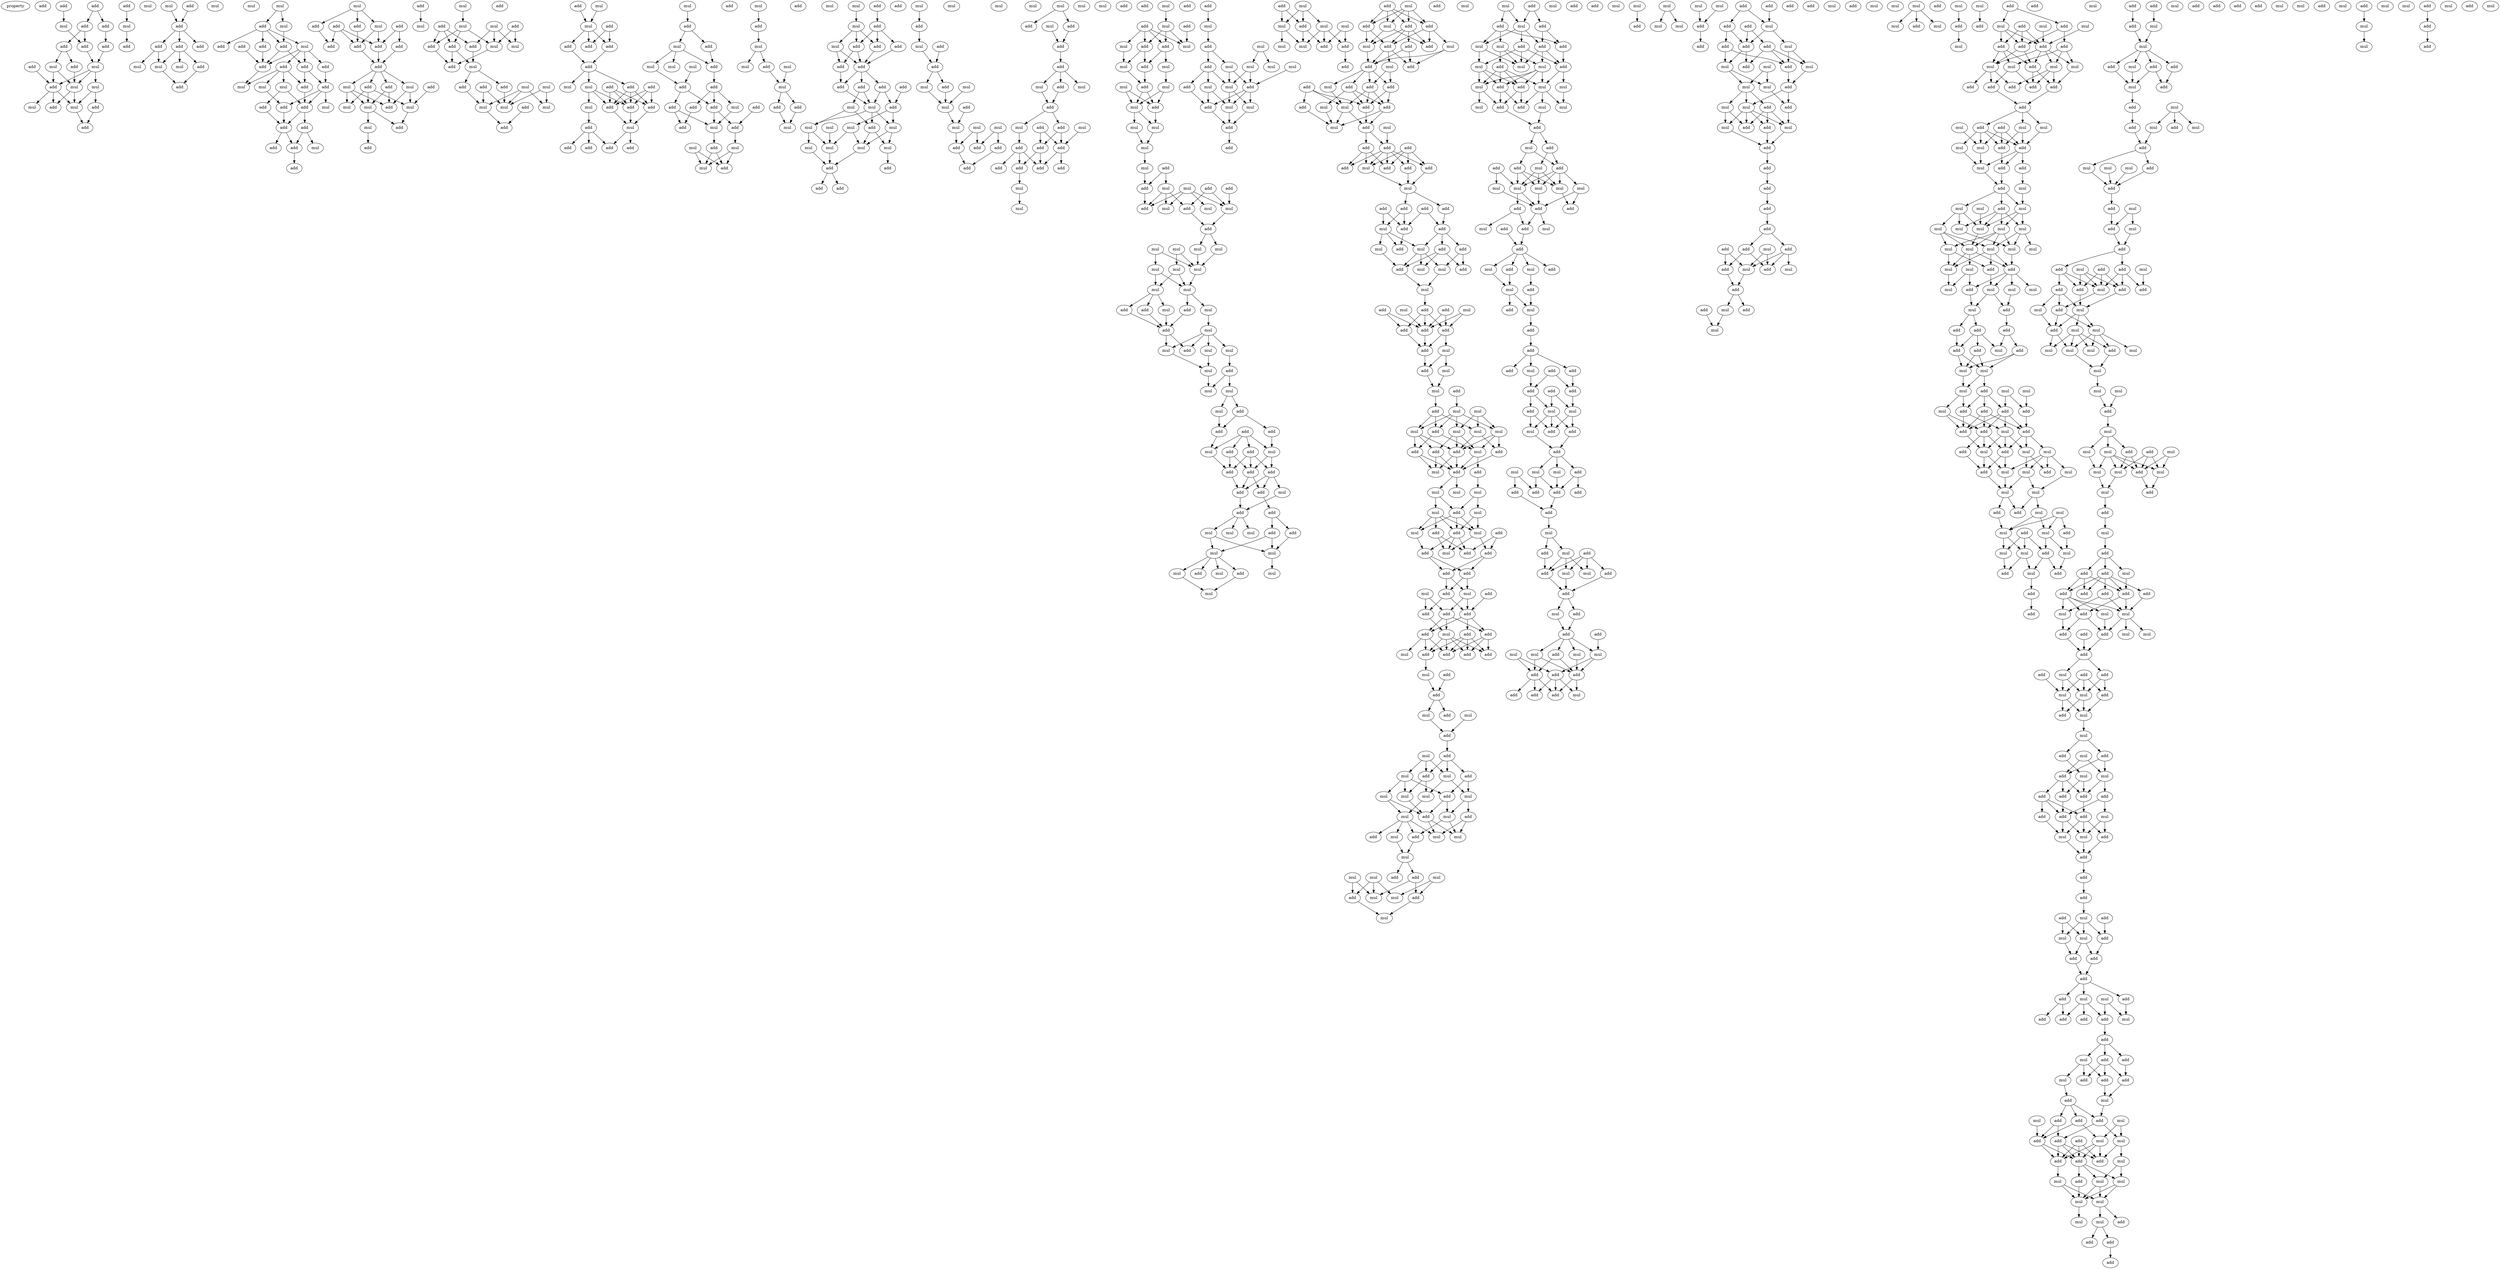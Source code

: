 digraph {
    node [fontcolor=black]
    property [mul=2,lf=1.5]
    0 [ label = add ];
    1 [ label = add ];
    2 [ label = add ];
    3 [ label = mul ];
    4 [ label = add ];
    5 [ label = add ];
    6 [ label = add ];
    7 [ label = add ];
    8 [ label = add ];
    9 [ label = mul ];
    10 [ label = add ];
    11 [ label = add ];
    12 [ label = mul ];
    13 [ label = add ];
    14 [ label = mul ];
    15 [ label = mul ];
    16 [ label = mul ];
    17 [ label = add ];
    18 [ label = mul ];
    19 [ label = add ];
    20 [ label = add ];
    21 [ label = add ];
    22 [ label = mul ];
    23 [ label = mul ];
    24 [ label = add ];
    25 [ label = mul ];
    26 [ label = add ];
    27 [ label = mul ];
    28 [ label = add ];
    29 [ label = add ];
    30 [ label = add ];
    31 [ label = add ];
    32 [ label = mul ];
    33 [ label = mul ];
    34 [ label = mul ];
    35 [ label = mul ];
    36 [ label = add ];
    37 [ label = add ];
    38 [ label = mul ];
    39 [ label = add ];
    40 [ label = mul ];
    41 [ label = add ];
    42 [ label = mul ];
    43 [ label = add ];
    44 [ label = add ];
    45 [ label = add ];
    46 [ label = add ];
    47 [ label = add ];
    48 [ label = add ];
    49 [ label = add ];
    50 [ label = add ];
    51 [ label = mul ];
    52 [ label = add ];
    53 [ label = mul ];
    54 [ label = mul ];
    55 [ label = add ];
    56 [ label = add ];
    57 [ label = mul ];
    58 [ label = add ];
    59 [ label = add ];
    60 [ label = add ];
    61 [ label = add ];
    62 [ label = mul ];
    63 [ label = add ];
    64 [ label = add ];
    65 [ label = mul ];
    66 [ label = mul ];
    67 [ label = add ];
    68 [ label = add ];
    69 [ label = add ];
    70 [ label = add ];
    71 [ label = add ];
    72 [ label = add ];
    73 [ label = add ];
    74 [ label = add ];
    75 [ label = add ];
    76 [ label = add ];
    77 [ label = mul ];
    78 [ label = add ];
    79 [ label = add ];
    80 [ label = mul ];
    81 [ label = mul ];
    82 [ label = mul ];
    83 [ label = add ];
    84 [ label = mul ];
    85 [ label = mul ];
    86 [ label = add ];
    87 [ label = add ];
    88 [ label = add ];
    89 [ label = mul ];
    90 [ label = mul ];
    91 [ label = add ];
    92 [ label = mul ];
    93 [ label = mul ];
    94 [ label = add ];
    95 [ label = add ];
    96 [ label = add ];
    97 [ label = mul ];
    98 [ label = add ];
    99 [ label = mul ];
    100 [ label = add ];
    101 [ label = mul ];
    102 [ label = add ];
    103 [ label = mul ];
    104 [ label = mul ];
    105 [ label = add ];
    106 [ label = add ];
    107 [ label = mul ];
    108 [ label = mul ];
    109 [ label = mul ];
    110 [ label = add ];
    111 [ label = add ];
    112 [ label = add ];
    113 [ label = add ];
    114 [ label = mul ];
    115 [ label = mul ];
    116 [ label = add ];
    117 [ label = add ];
    118 [ label = add ];
    119 [ label = add ];
    120 [ label = add ];
    121 [ label = add ];
    122 [ label = add ];
    123 [ label = add ];
    124 [ label = mul ];
    125 [ label = mul ];
    126 [ label = add ];
    127 [ label = mul ];
    128 [ label = add ];
    129 [ label = add ];
    130 [ label = mul ];
    131 [ label = add ];
    132 [ label = add ];
    133 [ label = add ];
    134 [ label = add ];
    135 [ label = mul ];
    136 [ label = add ];
    137 [ label = add ];
    138 [ label = mul ];
    139 [ label = add ];
    140 [ label = mul ];
    141 [ label = mul ];
    142 [ label = mul ];
    143 [ label = add ];
    144 [ label = add ];
    145 [ label = add ];
    146 [ label = add ];
    147 [ label = add ];
    148 [ label = mul ];
    149 [ label = add ];
    150 [ label = add ];
    151 [ label = mul ];
    152 [ label = add ];
    153 [ label = add ];
    154 [ label = add ];
    155 [ label = mul ];
    156 [ label = mul ];
    157 [ label = add ];
    158 [ label = mul ];
    159 [ label = add ];
    160 [ label = mul ];
    161 [ label = add ];
    162 [ label = mul ];
    163 [ label = add ];
    164 [ label = mul ];
    165 [ label = mul ];
    166 [ label = mul ];
    167 [ label = add ];
    168 [ label = mul ];
    169 [ label = add ];
    170 [ label = add ];
    171 [ label = mul ];
    172 [ label = mul ];
    173 [ label = add ];
    174 [ label = add ];
    175 [ label = mul ];
    176 [ label = add ];
    177 [ label = mul ];
    178 [ label = add ];
    179 [ label = add ];
    180 [ label = add ];
    181 [ label = add ];
    182 [ label = add ];
    183 [ label = add ];
    184 [ label = add ];
    185 [ label = add ];
    186 [ label = add ];
    187 [ label = add ];
    188 [ label = mul ];
    189 [ label = mul ];
    190 [ label = mul ];
    191 [ label = add ];
    192 [ label = mul ];
    193 [ label = mul ];
    194 [ label = mul ];
    195 [ label = mul ];
    196 [ label = mul ];
    197 [ label = mul ];
    198 [ label = mul ];
    199 [ label = add ];
    200 [ label = add ];
    201 [ label = mul ];
    202 [ label = add ];
    203 [ label = mul ];
    204 [ label = add ];
    205 [ label = add ];
    206 [ label = mul ];
    207 [ label = add ];
    208 [ label = mul ];
    209 [ label = add ];
    210 [ label = mul ];
    211 [ label = add ];
    212 [ label = mul ];
    213 [ label = add ];
    214 [ label = mul ];
    215 [ label = mul ];
    216 [ label = mul ];
    217 [ label = mul ];
    218 [ label = add ];
    219 [ label = add ];
    220 [ label = add ];
    221 [ label = mul ];
    222 [ label = add ];
    223 [ label = mul ];
    224 [ label = mul ];
    225 [ label = add ];
    226 [ label = mul ];
    227 [ label = add ];
    228 [ label = add ];
    229 [ label = add ];
    230 [ label = add ];
    231 [ label = mul ];
    232 [ label = mul ];
    233 [ label = add ];
    234 [ label = mul ];
    235 [ label = add ];
    236 [ label = add ];
    237 [ label = mul ];
    238 [ label = add ];
    239 [ label = mul ];
    240 [ label = add ];
    241 [ label = add ];
    242 [ label = add ];
    243 [ label = add ];
    244 [ label = add ];
    245 [ label = add ];
    246 [ label = add ];
    247 [ label = mul ];
    248 [ label = add ];
    249 [ label = mul ];
    250 [ label = mul ];
    251 [ label = mul ];
    252 [ label = add ];
    253 [ label = add ];
    254 [ label = mul ];
    255 [ label = add ];
    256 [ label = mul ];
    257 [ label = add ];
    258 [ label = add ];
    259 [ label = mul ];
    260 [ label = mul ];
    261 [ label = mul ];
    262 [ label = add ];
    263 [ label = mul ];
    264 [ label = mul ];
    265 [ label = add ];
    266 [ label = mul ];
    267 [ label = mul ];
    268 [ label = mul ];
    269 [ label = add ];
    270 [ label = mul ];
    271 [ label = mul ];
    272 [ label = add ];
    273 [ label = add ];
    274 [ label = add ];
    275 [ label = mul ];
    276 [ label = mul ];
    277 [ label = add ];
    278 [ label = add ];
    279 [ label = mul ];
    280 [ label = mul ];
    281 [ label = add ];
    282 [ label = mul ];
    283 [ label = mul ];
    284 [ label = mul ];
    285 [ label = mul ];
    286 [ label = mul ];
    287 [ label = mul ];
    288 [ label = mul ];
    289 [ label = mul ];
    290 [ label = mul ];
    291 [ label = add ];
    292 [ label = add ];
    293 [ label = mul ];
    294 [ label = add ];
    295 [ label = mul ];
    296 [ label = mul ];
    297 [ label = add ];
    298 [ label = mul ];
    299 [ label = mul ];
    300 [ label = mul ];
    301 [ label = add ];
    302 [ label = add ];
    303 [ label = mul ];
    304 [ label = mul ];
    305 [ label = mul ];
    306 [ label = add ];
    307 [ label = mul ];
    308 [ label = add ];
    309 [ label = add ];
    310 [ label = add ];
    311 [ label = mul ];
    312 [ label = add ];
    313 [ label = mul ];
    314 [ label = add ];
    315 [ label = add ];
    316 [ label = add ];
    317 [ label = add ];
    318 [ label = add ];
    319 [ label = add ];
    320 [ label = mul ];
    321 [ label = add ];
    322 [ label = add ];
    323 [ label = add ];
    324 [ label = mul ];
    325 [ label = mul ];
    326 [ label = mul ];
    327 [ label = add ];
    328 [ label = mul ];
    329 [ label = mul ];
    330 [ label = mul ];
    331 [ label = add ];
    332 [ label = mul ];
    333 [ label = mul ];
    334 [ label = add ];
    335 [ label = mul ];
    336 [ label = add ];
    337 [ label = add ];
    338 [ label = mul ];
    339 [ label = mul ];
    340 [ label = add ];
    341 [ label = mul ];
    342 [ label = mul ];
    343 [ label = mul ];
    344 [ label = mul ];
    345 [ label = add ];
    346 [ label = add ];
    347 [ label = mul ];
    348 [ label = mul ];
    349 [ label = add ];
    350 [ label = mul ];
    351 [ label = mul ];
    352 [ label = add ];
    353 [ label = add ];
    354 [ label = mul ];
    355 [ label = add ];
    356 [ label = add ];
    357 [ label = mul ];
    358 [ label = add ];
    359 [ label = mul ];
    360 [ label = mul ];
    361 [ label = mul ];
    362 [ label = add ];
    363 [ label = mul ];
    364 [ label = add ];
    365 [ label = add ];
    366 [ label = mul ];
    367 [ label = add ];
    368 [ label = add ];
    369 [ label = add ];
    370 [ label = add ];
    371 [ label = mul ];
    372 [ label = add ];
    373 [ label = add ];
    374 [ label = mul ];
    375 [ label = add ];
    376 [ label = mul ];
    377 [ label = add ];
    378 [ label = mul ];
    379 [ label = add ];
    380 [ label = add ];
    381 [ label = add ];
    382 [ label = mul ];
    383 [ label = add ];
    384 [ label = add ];
    385 [ label = add ];
    386 [ label = add ];
    387 [ label = mul ];
    388 [ label = mul ];
    389 [ label = add ];
    390 [ label = mul ];
    391 [ label = add ];
    392 [ label = mul ];
    393 [ label = add ];
    394 [ label = add ];
    395 [ label = add ];
    396 [ label = add ];
    397 [ label = mul ];
    398 [ label = add ];
    399 [ label = add ];
    400 [ label = add ];
    401 [ label = mul ];
    402 [ label = add ];
    403 [ label = add ];
    404 [ label = add ];
    405 [ label = add ];
    406 [ label = mul ];
    407 [ label = add ];
    408 [ label = add ];
    409 [ label = mul ];
    410 [ label = add ];
    411 [ label = add ];
    412 [ label = add ];
    413 [ label = mul ];
    414 [ label = mul ];
    415 [ label = mul ];
    416 [ label = add ];
    417 [ label = add ];
    418 [ label = mul ];
    419 [ label = add ];
    420 [ label = mul ];
    421 [ label = add ];
    422 [ label = add ];
    423 [ label = mul ];
    424 [ label = add ];
    425 [ label = add ];
    426 [ label = add ];
    427 [ label = add ];
    428 [ label = add ];
    429 [ label = mul ];
    430 [ label = mul ];
    431 [ label = add ];
    432 [ label = add ];
    433 [ label = mul ];
    434 [ label = mul ];
    435 [ label = add ];
    436 [ label = mul ];
    437 [ label = mul ];
    438 [ label = mul ];
    439 [ label = mul ];
    440 [ label = add ];
    441 [ label = mul ];
    442 [ label = mul ];
    443 [ label = add ];
    444 [ label = add ];
    445 [ label = add ];
    446 [ label = add ];
    447 [ label = mul ];
    448 [ label = add ];
    449 [ label = add ];
    450 [ label = mul ];
    451 [ label = mul ];
    452 [ label = mul ];
    453 [ label = mul ];
    454 [ label = add ];
    455 [ label = mul ];
    456 [ label = add ];
    457 [ label = add ];
    458 [ label = add ];
    459 [ label = mul ];
    460 [ label = mul ];
    461 [ label = add ];
    462 [ label = mul ];
    463 [ label = add ];
    464 [ label = add ];
    465 [ label = add ];
    466 [ label = add ];
    467 [ label = add ];
    468 [ label = mul ];
    469 [ label = mul ];
    470 [ label = add ];
    471 [ label = add ];
    472 [ label = add ];
    473 [ label = add ];
    474 [ label = add ];
    475 [ label = add ];
    476 [ label = add ];
    477 [ label = mul ];
    478 [ label = add ];
    479 [ label = mul ];
    480 [ label = add ];
    481 [ label = add ];
    482 [ label = add ];
    483 [ label = add ];
    484 [ label = mul ];
    485 [ label = add ];
    486 [ label = mul ];
    487 [ label = mul ];
    488 [ label = add ];
    489 [ label = mul ];
    490 [ label = add ];
    491 [ label = mul ];
    492 [ label = add ];
    493 [ label = add ];
    494 [ label = add ];
    495 [ label = mul ];
    496 [ label = mul ];
    497 [ label = mul ];
    498 [ label = mul ];
    499 [ label = mul ];
    500 [ label = add ];
    501 [ label = mul ];
    502 [ label = add ];
    503 [ label = mul ];
    504 [ label = add ];
    505 [ label = mul ];
    506 [ label = add ];
    507 [ label = mul ];
    508 [ label = mul ];
    509 [ label = add ];
    510 [ label = mul ];
    511 [ label = mul ];
    512 [ label = mul ];
    513 [ label = mul ];
    514 [ label = add ];
    515 [ label = mul ];
    516 [ label = add ];
    517 [ label = mul ];
    518 [ label = add ];
    519 [ label = add ];
    520 [ label = mul ];
    521 [ label = mul ];
    522 [ label = mul ];
    523 [ label = add ];
    524 [ label = mul ];
    525 [ label = add ];
    526 [ label = add ];
    527 [ label = add ];
    528 [ label = mul ];
    529 [ label = add ];
    530 [ label = add ];
    531 [ label = mul ];
    532 [ label = add ];
    533 [ label = mul ];
    534 [ label = mul ];
    535 [ label = mul ];
    536 [ label = add ];
    537 [ label = add ];
    538 [ label = add ];
    539 [ label = mul ];
    540 [ label = mul ];
    541 [ label = mul ];
    542 [ label = mul ];
    543 [ label = add ];
    544 [ label = mul ];
    545 [ label = mul ];
    546 [ label = add ];
    547 [ label = add ];
    548 [ label = add ];
    549 [ label = mul ];
    550 [ label = add ];
    551 [ label = add ];
    552 [ label = mul ];
    553 [ label = add ];
    554 [ label = mul ];
    555 [ label = mul ];
    556 [ label = mul ];
    557 [ label = mul ];
    558 [ label = mul ];
    559 [ label = add ];
    560 [ label = add ];
    561 [ label = add ];
    562 [ label = mul ];
    563 [ label = add ];
    564 [ label = mul ];
    565 [ label = add ];
    566 [ label = add ];
    567 [ label = mul ];
    568 [ label = add ];
    569 [ label = add ];
    570 [ label = mul ];
    571 [ label = mul ];
    572 [ label = add ];
    573 [ label = mul ];
    574 [ label = add ];
    575 [ label = add ];
    576 [ label = mul ];
    577 [ label = add ];
    578 [ label = add ];
    579 [ label = add ];
    580 [ label = add ];
    581 [ label = add ];
    582 [ label = mul ];
    583 [ label = add ];
    584 [ label = add ];
    585 [ label = add ];
    586 [ label = add ];
    587 [ label = mul ];
    588 [ label = mul ];
    589 [ label = add ];
    590 [ label = add ];
    591 [ label = mul ];
    592 [ label = add ];
    593 [ label = add ];
    594 [ label = mul ];
    595 [ label = mul ];
    596 [ label = add ];
    597 [ label = mul ];
    598 [ label = mul ];
    599 [ label = add ];
    600 [ label = add ];
    601 [ label = add ];
    602 [ label = add ];
    603 [ label = add ];
    604 [ label = mul ];
    605 [ label = add ];
    606 [ label = mul ];
    607 [ label = mul ];
    608 [ label = add ];
    609 [ label = add ];
    610 [ label = mul ];
    611 [ label = add ];
    612 [ label = add ];
    613 [ label = mul ];
    614 [ label = add ];
    615 [ label = mul ];
    616 [ label = add ];
    617 [ label = add ];
    618 [ label = add ];
    619 [ label = mul ];
    620 [ label = mul ];
    621 [ label = mul ];
    622 [ label = mul ];
    623 [ label = add ];
    624 [ label = add ];
    625 [ label = add ];
    626 [ label = add ];
    627 [ label = add ];
    628 [ label = add ];
    629 [ label = add ];
    630 [ label = mul ];
    631 [ label = mul ];
    632 [ label = mul ];
    633 [ label = mul ];
    634 [ label = mul ];
    635 [ label = mul ];
    636 [ label = add ];
    637 [ label = add ];
    638 [ label = add ];
    639 [ label = add ];
    640 [ label = add ];
    641 [ label = mul ];
    642 [ label = add ];
    643 [ label = add ];
    644 [ label = add ];
    645 [ label = mul ];
    646 [ label = add ];
    647 [ label = add ];
    648 [ label = add ];
    649 [ label = add ];
    650 [ label = mul ];
    651 [ label = mul ];
    652 [ label = mul ];
    653 [ label = mul ];
    654 [ label = mul ];
    655 [ label = add ];
    656 [ label = mul ];
    657 [ label = add ];
    658 [ label = add ];
    659 [ label = mul ];
    660 [ label = mul ];
    661 [ label = add ];
    662 [ label = mul ];
    663 [ label = add ];
    664 [ label = add ];
    665 [ label = add ];
    666 [ label = add ];
    667 [ label = add ];
    668 [ label = mul ];
    669 [ label = add ];
    670 [ label = add ];
    671 [ label = add ];
    672 [ label = add ];
    673 [ label = add ];
    674 [ label = mul ];
    675 [ label = add ];
    676 [ label = mul ];
    677 [ label = add ];
    678 [ label = mul ];
    679 [ label = add ];
    680 [ label = add ];
    681 [ label = add ];
    682 [ label = mul ];
    683 [ label = add ];
    684 [ label = mul ];
    685 [ label = mul ];
    686 [ label = mul ];
    687 [ label = mul ];
    688 [ label = mul ];
    689 [ label = add ];
    690 [ label = add ];
    691 [ label = mul ];
    692 [ label = mul ];
    693 [ label = add ];
    694 [ label = mul ];
    695 [ label = mul ];
    696 [ label = add ];
    697 [ label = add ];
    698 [ label = mul ];
    699 [ label = mul ];
    700 [ label = add ];
    701 [ label = add ];
    702 [ label = mul ];
    703 [ label = add ];
    704 [ label = add ];
    705 [ label = add ];
    706 [ label = add ];
    707 [ label = mul ];
    708 [ label = mul ];
    709 [ label = add ];
    710 [ label = mul ];
    711 [ label = mul ];
    712 [ label = add ];
    713 [ label = add ];
    714 [ label = add ];
    715 [ label = add ];
    716 [ label = add ];
    717 [ label = add ];
    718 [ label = mul ];
    719 [ label = add ];
    720 [ label = mul ];
    721 [ label = add ];
    722 [ label = mul ];
    723 [ label = mul ];
    724 [ label = add ];
    725 [ label = add ];
    726 [ label = mul ];
    727 [ label = add ];
    728 [ label = mul ];
    729 [ label = add ];
    730 [ label = add ];
    731 [ label = mul ];
    732 [ label = mul ];
    733 [ label = add ];
    734 [ label = mul ];
    735 [ label = mul ];
    736 [ label = mul ];
    737 [ label = mul ];
    738 [ label = mul ];
    739 [ label = mul ];
    740 [ label = mul ];
    741 [ label = mul ];
    742 [ label = mul ];
    743 [ label = mul ];
    744 [ label = mul ];
    745 [ label = mul ];
    746 [ label = mul ];
    747 [ label = mul ];
    748 [ label = add ];
    749 [ label = add ];
    750 [ label = mul ];
    751 [ label = add ];
    752 [ label = mul ];
    753 [ label = mul ];
    754 [ label = mul ];
    755 [ label = add ];
    756 [ label = mul ];
    757 [ label = add ];
    758 [ label = add ];
    759 [ label = add ];
    760 [ label = add ];
    761 [ label = mul ];
    762 [ label = add ];
    763 [ label = add ];
    764 [ label = add ];
    765 [ label = mul ];
    766 [ label = mul ];
    767 [ label = mul ];
    768 [ label = add ];
    769 [ label = mul ];
    770 [ label = mul ];
    771 [ label = add ];
    772 [ label = add ];
    773 [ label = add ];
    774 [ label = add ];
    775 [ label = mul ];
    776 [ label = mul ];
    777 [ label = add ];
    778 [ label = add ];
    779 [ label = add ];
    780 [ label = mul ];
    781 [ label = add ];
    782 [ label = mul ];
    783 [ label = add ];
    784 [ label = mul ];
    785 [ label = mul ];
    786 [ label = add ];
    787 [ label = mul ];
    788 [ label = mul ];
    789 [ label = add ];
    790 [ label = mul ];
    791 [ label = mul ];
    792 [ label = add ];
    793 [ label = mul ];
    794 [ label = mul ];
    795 [ label = add ];
    796 [ label = mul ];
    797 [ label = mul ];
    798 [ label = add ];
    799 [ label = add ];
    800 [ label = mul ];
    801 [ label = mul ];
    802 [ label = add ];
    803 [ label = mul ];
    804 [ label = add ];
    805 [ label = add ];
    806 [ label = mul ];
    807 [ label = add ];
    808 [ label = add ];
    809 [ label = mul ];
    810 [ label = add ];
    811 [ label = add ];
    812 [ label = add ];
    813 [ label = mul ];
    814 [ label = mul ];
    815 [ label = mul ];
    816 [ label = add ];
    817 [ label = add ];
    818 [ label = mul ];
    819 [ label = add ];
    820 [ label = mul ];
    821 [ label = add ];
    822 [ label = add ];
    823 [ label = mul ];
    824 [ label = add ];
    825 [ label = add ];
    826 [ label = mul ];
    827 [ label = mul ];
    828 [ label = add ];
    829 [ label = mul ];
    830 [ label = mul ];
    831 [ label = mul ];
    832 [ label = add ];
    833 [ label = add ];
    834 [ label = add ];
    835 [ label = mul ];
    836 [ label = add ];
    837 [ label = add ];
    838 [ label = mul ];
    839 [ label = add ];
    840 [ label = add ];
    841 [ label = add ];
    842 [ label = mul ];
    843 [ label = add ];
    844 [ label = mul ];
    845 [ label = add ];
    846 [ label = add ];
    847 [ label = mul ];
    848 [ label = add ];
    849 [ label = add ];
    850 [ label = add ];
    851 [ label = mul ];
    852 [ label = mul ];
    853 [ label = add ];
    854 [ label = mul ];
    855 [ label = mul ];
    856 [ label = mul ];
    857 [ label = mul ];
    858 [ label = mul ];
    859 [ label = mul ];
    860 [ label = add ];
    861 [ label = mul ];
    862 [ label = mul ];
    863 [ label = mul ];
    864 [ label = add ];
    865 [ label = add ];
    866 [ label = add ];
    867 [ label = add ];
    868 [ label = mul ];
    869 [ label = add ];
    870 [ label = mul ];
    871 [ label = mul ];
    872 [ label = add ];
    873 [ label = mul ];
    874 [ label = mul ];
    875 [ label = mul ];
    876 [ label = add ];
    877 [ label = mul ];
    878 [ label = mul ];
    879 [ label = add ];
    880 [ label = add ];
    881 [ label = mul ];
    882 [ label = mul ];
    883 [ label = add ];
    884 [ label = add ];
    885 [ label = add ];
    886 [ label = mul ];
    887 [ label = add ];
    888 [ label = add ];
    889 [ label = add ];
    890 [ label = add ];
    891 [ label = add ];
    892 [ label = mul ];
    893 [ label = add ];
    894 [ label = mul ];
    895 [ label = mul ];
    896 [ label = mul ];
    897 [ label = add ];
    898 [ label = add ];
    899 [ label = add ];
    900 [ label = mul ];
    901 [ label = add ];
    902 [ label = add ];
    903 [ label = add ];
    904 [ label = mul ];
    905 [ label = add ];
    906 [ label = mul ];
    907 [ label = add ];
    908 [ label = mul ];
    909 [ label = mul ];
    910 [ label = mul ];
    911 [ label = add ];
    912 [ label = mul ];
    913 [ label = add ];
    914 [ label = add ];
    915 [ label = mul ];
    916 [ label = mul ];
    917 [ label = add ];
    918 [ label = mul ];
    919 [ label = add ];
    920 [ label = add ];
    921 [ label = add ];
    922 [ label = add ];
    923 [ label = add ];
    924 [ label = add ];
    925 [ label = add ];
    926 [ label = mul ];
    927 [ label = add ];
    928 [ label = mul ];
    929 [ label = mul ];
    930 [ label = add ];
    931 [ label = add ];
    932 [ label = mul ];
    933 [ label = add ];
    934 [ label = add ];
    935 [ label = add ];
    936 [ label = add ];
    937 [ label = mul ];
    938 [ label = mul ];
    939 [ label = mul ];
    940 [ label = add ];
    941 [ label = add ];
    942 [ label = add ];
    943 [ label = add ];
    944 [ label = add ];
    945 [ label = mul ];
    946 [ label = mul ];
    947 [ label = mul ];
    948 [ label = add ];
    949 [ label = mul ];
    950 [ label = add ];
    951 [ label = add ];
    952 [ label = add ];
    953 [ label = add ];
    954 [ label = add ];
    955 [ label = mul ];
    956 [ label = add ];
    957 [ label = mul ];
    958 [ label = add ];
    959 [ label = add ];
    960 [ label = mul ];
    961 [ label = add ];
    962 [ label = mul ];
    963 [ label = add ];
    964 [ label = add ];
    965 [ label = mul ];
    966 [ label = add ];
    967 [ label = add ];
    968 [ label = add ];
    969 [ label = add ];
    970 [ label = mul ];
    971 [ label = mul ];
    972 [ label = mul ];
    973 [ label = add ];
    974 [ label = add ];
    975 [ label = mul ];
    976 [ label = add ];
    977 [ label = add ];
    978 [ label = add ];
    979 [ label = add ];
    980 [ label = mul ];
    981 [ label = mul ];
    982 [ label = mul ];
    983 [ label = add ];
    984 [ label = mul ];
    985 [ label = mul ];
    986 [ label = mul ];
    987 [ label = mul ];
    988 [ label = add ];
    989 [ label = mul ];
    990 [ label = mul ];
    991 [ label = add ];
    992 [ label = add ];
    993 [ label = add ];
    994 [ label = add ];
    995 [ label = add ];
    996 [ label = mul ];
    997 [ label = add ];
    998 [ label = mul ];
    999 [ label = add ];
    1 -> 4 [ name = 0 ];
    1 -> 5 [ name = 1 ];
    2 -> 3 [ name = 2 ];
    3 -> 6 [ name = 3 ];
    4 -> 7 [ name = 4 ];
    5 -> 6 [ name = 5 ];
    5 -> 8 [ name = 6 ];
    6 -> 9 [ name = 7 ];
    7 -> 9 [ name = 8 ];
    8 -> 11 [ name = 9 ];
    8 -> 12 [ name = 10 ];
    9 -> 13 [ name = 11 ];
    9 -> 14 [ name = 12 ];
    9 -> 15 [ name = 13 ];
    10 -> 13 [ name = 14 ];
    11 -> 14 [ name = 15 ];
    12 -> 13 [ name = 16 ];
    12 -> 14 [ name = 17 ];
    13 -> 16 [ name = 18 ];
    13 -> 17 [ name = 19 ];
    13 -> 18 [ name = 20 ];
    14 -> 17 [ name = 21 ];
    14 -> 18 [ name = 22 ];
    15 -> 18 [ name = 23 ];
    15 -> 19 [ name = 24 ];
    18 -> 20 [ name = 25 ];
    19 -> 20 [ name = 26 ];
    21 -> 22 [ name = 27 ];
    22 -> 24 [ name = 28 ];
    25 -> 28 [ name = 29 ];
    26 -> 28 [ name = 30 ];
    28 -> 29 [ name = 31 ];
    28 -> 30 [ name = 32 ];
    28 -> 31 [ name = 33 ];
    29 -> 32 [ name = 34 ];
    29 -> 33 [ name = 35 ];
    30 -> 32 [ name = 36 ];
    30 -> 34 [ name = 37 ];
    30 -> 36 [ name = 38 ];
    32 -> 37 [ name = 39 ];
    36 -> 37 [ name = 40 ];
    38 -> 39 [ name = 41 ];
    38 -> 40 [ name = 42 ];
    39 -> 41 [ name = 43 ];
    39 -> 42 [ name = 44 ];
    39 -> 43 [ name = 45 ];
    39 -> 45 [ name = 46 ];
    40 -> 43 [ name = 47 ];
    41 -> 48 [ name = 48 ];
    42 -> 46 [ name = 49 ];
    42 -> 47 [ name = 50 ];
    42 -> 48 [ name = 51 ];
    42 -> 49 [ name = 52 ];
    43 -> 47 [ name = 53 ];
    43 -> 48 [ name = 54 ];
    44 -> 48 [ name = 55 ];
    46 -> 50 [ name = 56 ];
    47 -> 50 [ name = 57 ];
    47 -> 52 [ name = 58 ];
    48 -> 53 [ name = 59 ];
    49 -> 51 [ name = 60 ];
    49 -> 52 [ name = 61 ];
    49 -> 53 [ name = 62 ];
    49 -> 54 [ name = 63 ];
    50 -> 56 [ name = 64 ];
    50 -> 57 [ name = 65 ];
    50 -> 58 [ name = 66 ];
    51 -> 55 [ name = 67 ];
    51 -> 56 [ name = 68 ];
    52 -> 56 [ name = 69 ];
    54 -> 58 [ name = 70 ];
    55 -> 60 [ name = 71 ];
    56 -> 59 [ name = 72 ];
    56 -> 60 [ name = 73 ];
    58 -> 60 [ name = 74 ];
    59 -> 62 [ name = 75 ];
    59 -> 63 [ name = 76 ];
    60 -> 61 [ name = 77 ];
    60 -> 63 [ name = 78 ];
    63 -> 64 [ name = 79 ];
    65 -> 66 [ name = 80 ];
    65 -> 67 [ name = 81 ];
    65 -> 70 [ name = 82 ];
    66 -> 71 [ name = 83 ];
    66 -> 73 [ name = 84 ];
    67 -> 71 [ name = 85 ];
    68 -> 73 [ name = 86 ];
    68 -> 74 [ name = 87 ];
    69 -> 71 [ name = 88 ];
    69 -> 72 [ name = 89 ];
    69 -> 73 [ name = 90 ];
    70 -> 72 [ name = 91 ];
    71 -> 75 [ name = 92 ];
    73 -> 75 [ name = 93 ];
    74 -> 75 [ name = 94 ];
    75 -> 76 [ name = 95 ];
    75 -> 77 [ name = 96 ];
    75 -> 79 [ name = 97 ];
    75 -> 80 [ name = 98 ];
    76 -> 81 [ name = 99 ];
    76 -> 82 [ name = 100 ];
    76 -> 84 [ name = 101 ];
    77 -> 83 [ name = 102 ];
    77 -> 84 [ name = 103 ];
    78 -> 84 [ name = 104 ];
    79 -> 82 [ name = 105 ];
    79 -> 83 [ name = 106 ];
    80 -> 81 [ name = 107 ];
    80 -> 82 [ name = 108 ];
    80 -> 83 [ name = 109 ];
    82 -> 85 [ name = 110 ];
    82 -> 86 [ name = 111 ];
    84 -> 86 [ name = 112 ];
    85 -> 88 [ name = 113 ];
    87 -> 89 [ name = 114 ];
    90 -> 93 [ name = 115 ];
    91 -> 97 [ name = 116 ];
    91 -> 99 [ name = 117 ];
    92 -> 97 [ name = 118 ];
    92 -> 98 [ name = 119 ];
    92 -> 99 [ name = 120 ];
    93 -> 95 [ name = 121 ];
    93 -> 96 [ name = 122 ];
    93 -> 97 [ name = 123 ];
    94 -> 95 [ name = 124 ];
    94 -> 96 [ name = 125 ];
    94 -> 98 [ name = 126 ];
    95 -> 100 [ name = 127 ];
    95 -> 101 [ name = 128 ];
    96 -> 100 [ name = 129 ];
    97 -> 100 [ name = 130 ];
    98 -> 101 [ name = 131 ];
    101 -> 102 [ name = 132 ];
    101 -> 106 [ name = 133 ];
    102 -> 108 [ name = 134 ];
    103 -> 107 [ name = 135 ];
    103 -> 108 [ name = 136 ];
    103 -> 109 [ name = 137 ];
    104 -> 107 [ name = 138 ];
    104 -> 109 [ name = 139 ];
    105 -> 107 [ name = 140 ];
    105 -> 108 [ name = 141 ];
    106 -> 107 [ name = 142 ];
    108 -> 111 [ name = 143 ];
    110 -> 111 [ name = 144 ];
    113 -> 115 [ name = 145 ];
    114 -> 115 [ name = 146 ];
    115 -> 117 [ name = 147 ];
    115 -> 118 [ name = 148 ];
    115 -> 119 [ name = 149 ];
    116 -> 118 [ name = 150 ];
    116 -> 119 [ name = 151 ];
    117 -> 120 [ name = 152 ];
    118 -> 120 [ name = 153 ];
    120 -> 123 [ name = 154 ];
    120 -> 124 [ name = 155 ];
    120 -> 125 [ name = 156 ];
    121 -> 126 [ name = 157 ];
    121 -> 128 [ name = 158 ];
    121 -> 129 [ name = 159 ];
    122 -> 126 [ name = 160 ];
    122 -> 128 [ name = 161 ];
    122 -> 129 [ name = 162 ];
    123 -> 126 [ name = 163 ];
    123 -> 128 [ name = 164 ];
    123 -> 129 [ name = 165 ];
    125 -> 126 [ name = 166 ];
    125 -> 127 [ name = 167 ];
    125 -> 129 [ name = 168 ];
    126 -> 130 [ name = 169 ];
    127 -> 131 [ name = 170 ];
    128 -> 130 [ name = 171 ];
    129 -> 130 [ name = 172 ];
    130 -> 133 [ name = 173 ];
    130 -> 134 [ name = 174 ];
    131 -> 132 [ name = 175 ];
    131 -> 134 [ name = 176 ];
    131 -> 136 [ name = 177 ];
    135 -> 137 [ name = 178 ];
    137 -> 138 [ name = 179 ];
    137 -> 139 [ name = 180 ];
    138 -> 140 [ name = 181 ];
    138 -> 142 [ name = 182 ];
    138 -> 143 [ name = 183 ];
    139 -> 143 [ name = 184 ];
    140 -> 144 [ name = 185 ];
    141 -> 144 [ name = 186 ];
    143 -> 145 [ name = 187 ];
    144 -> 149 [ name = 188 ];
    144 -> 150 [ name = 189 ];
    145 -> 147 [ name = 190 ];
    145 -> 148 [ name = 191 ];
    145 -> 150 [ name = 192 ];
    146 -> 153 [ name = 193 ];
    147 -> 152 [ name = 194 ];
    148 -> 151 [ name = 195 ];
    149 -> 151 [ name = 196 ];
    149 -> 152 [ name = 197 ];
    150 -> 151 [ name = 198 ];
    150 -> 153 [ name = 199 ];
    151 -> 154 [ name = 200 ];
    153 -> 156 [ name = 201 ];
    154 -> 158 [ name = 202 ];
    154 -> 159 [ name = 203 ];
    155 -> 158 [ name = 204 ];
    155 -> 159 [ name = 205 ];
    156 -> 158 [ name = 206 ];
    156 -> 159 [ name = 207 ];
    160 -> 161 [ name = 208 ];
    161 -> 162 [ name = 209 ];
    162 -> 166 [ name = 210 ];
    162 -> 167 [ name = 211 ];
    164 -> 168 [ name = 212 ];
    167 -> 168 [ name = 213 ];
    168 -> 169 [ name = 214 ];
    168 -> 170 [ name = 215 ];
    169 -> 171 [ name = 216 ];
    170 -> 171 [ name = 217 ];
    172 -> 175 [ name = 218 ];
    173 -> 174 [ name = 219 ];
    174 -> 176 [ name = 220 ];
    174 -> 178 [ name = 221 ];
    174 -> 179 [ name = 222 ];
    175 -> 176 [ name = 223 ];
    175 -> 177 [ name = 224 ];
    175 -> 179 [ name = 225 ];
    176 -> 180 [ name = 226 ];
    176 -> 181 [ name = 227 ];
    177 -> 180 [ name = 228 ];
    177 -> 181 [ name = 229 ];
    178 -> 180 [ name = 230 ];
    179 -> 180 [ name = 231 ];
    180 -> 182 [ name = 232 ];
    180 -> 184 [ name = 233 ];
    180 -> 185 [ name = 234 ];
    181 -> 184 [ name = 235 ];
    182 -> 188 [ name = 236 ];
    182 -> 189 [ name = 237 ];
    183 -> 187 [ name = 238 ];
    184 -> 188 [ name = 239 ];
    185 -> 187 [ name = 240 ];
    185 -> 188 [ name = 241 ];
    187 -> 192 [ name = 242 ];
    187 -> 194 [ name = 243 ];
    188 -> 190 [ name = 244 ];
    188 -> 191 [ name = 245 ];
    188 -> 192 [ name = 246 ];
    189 -> 190 [ name = 247 ];
    189 -> 191 [ name = 248 ];
    190 -> 197 [ name = 249 ];
    190 -> 198 [ name = 250 ];
    191 -> 195 [ name = 251 ];
    191 -> 196 [ name = 252 ];
    192 -> 195 [ name = 253 ];
    192 -> 196 [ name = 254 ];
    193 -> 197 [ name = 255 ];
    194 -> 195 [ name = 256 ];
    194 -> 197 [ name = 257 ];
    195 -> 200 [ name = 258 ];
    196 -> 199 [ name = 259 ];
    197 -> 200 [ name = 260 ];
    198 -> 200 [ name = 261 ];
    200 -> 202 [ name = 262 ];
    200 -> 204 [ name = 263 ];
    201 -> 205 [ name = 264 ];
    205 -> 206 [ name = 265 ];
    206 -> 209 [ name = 266 ];
    207 -> 209 [ name = 267 ];
    209 -> 210 [ name = 268 ];
    209 -> 211 [ name = 269 ];
    210 -> 214 [ name = 270 ];
    211 -> 214 [ name = 271 ];
    212 -> 214 [ name = 272 ];
    213 -> 215 [ name = 273 ];
    214 -> 215 [ name = 274 ];
    215 -> 219 [ name = 275 ];
    216 -> 218 [ name = 276 ];
    216 -> 220 [ name = 277 ];
    217 -> 219 [ name = 278 ];
    217 -> 220 [ name = 279 ];
    218 -> 222 [ name = 280 ];
    219 -> 222 [ name = 281 ];
    223 -> 225 [ name = 282 ];
    223 -> 227 [ name = 283 ];
    226 -> 228 [ name = 284 ];
    227 -> 228 [ name = 285 ];
    228 -> 229 [ name = 286 ];
    229 -> 230 [ name = 287 ];
    229 -> 231 [ name = 288 ];
    229 -> 234 [ name = 289 ];
    230 -> 235 [ name = 290 ];
    234 -> 235 [ name = 291 ];
    235 -> 237 [ name = 292 ];
    235 -> 238 [ name = 293 ];
    236 -> 240 [ name = 294 ];
    236 -> 242 [ name = 295 ];
    237 -> 241 [ name = 296 ];
    238 -> 240 [ name = 297 ];
    238 -> 242 [ name = 298 ];
    239 -> 242 [ name = 299 ];
    240 -> 244 [ name = 300 ];
    240 -> 245 [ name = 301 ];
    241 -> 243 [ name = 302 ];
    241 -> 244 [ name = 303 ];
    241 -> 245 [ name = 304 ];
    242 -> 244 [ name = 305 ];
    242 -> 246 [ name = 306 ];
    245 -> 247 [ name = 307 ];
    247 -> 249 [ name = 308 ];
    250 -> 251 [ name = 309 ];
    251 -> 255 [ name = 310 ];
    251 -> 256 [ name = 311 ];
    251 -> 257 [ name = 312 ];
    252 -> 254 [ name = 313 ];
    252 -> 255 [ name = 314 ];
    252 -> 256 [ name = 315 ];
    252 -> 257 [ name = 316 ];
    253 -> 256 [ name = 317 ];
    254 -> 260 [ name = 318 ];
    255 -> 258 [ name = 319 ];
    255 -> 260 [ name = 320 ];
    257 -> 258 [ name = 321 ];
    257 -> 259 [ name = 322 ];
    258 -> 262 [ name = 323 ];
    259 -> 263 [ name = 324 ];
    260 -> 262 [ name = 325 ];
    261 -> 264 [ name = 326 ];
    261 -> 265 [ name = 327 ];
    262 -> 264 [ name = 328 ];
    262 -> 265 [ name = 329 ];
    263 -> 264 [ name = 330 ];
    263 -> 265 [ name = 331 ];
    264 -> 266 [ name = 332 ];
    264 -> 267 [ name = 333 ];
    265 -> 267 [ name = 334 ];
    266 -> 268 [ name = 335 ];
    267 -> 268 [ name = 336 ];
    268 -> 270 [ name = 337 ];
    269 -> 274 [ name = 338 ];
    269 -> 275 [ name = 339 ];
    270 -> 274 [ name = 340 ];
    271 -> 276 [ name = 341 ];
    271 -> 278 [ name = 342 ];
    271 -> 279 [ name = 343 ];
    271 -> 280 [ name = 344 ];
    272 -> 277 [ name = 345 ];
    272 -> 280 [ name = 346 ];
    273 -> 280 [ name = 347 ];
    274 -> 278 [ name = 348 ];
    275 -> 276 [ name = 349 ];
    275 -> 277 [ name = 350 ];
    275 -> 278 [ name = 351 ];
    277 -> 281 [ name = 352 ];
    280 -> 281 [ name = 353 ];
    281 -> 284 [ name = 354 ];
    281 -> 285 [ name = 355 ];
    282 -> 286 [ name = 356 ];
    282 -> 288 [ name = 357 ];
    283 -> 287 [ name = 358 ];
    283 -> 288 [ name = 359 ];
    284 -> 288 [ name = 360 ];
    285 -> 288 [ name = 361 ];
    286 -> 289 [ name = 362 ];
    286 -> 290 [ name = 363 ];
    287 -> 289 [ name = 364 ];
    287 -> 290 [ name = 365 ];
    288 -> 290 [ name = 366 ];
    289 -> 292 [ name = 367 ];
    289 -> 293 [ name = 368 ];
    289 -> 294 [ name = 369 ];
    290 -> 291 [ name = 370 ];
    290 -> 295 [ name = 371 ];
    291 -> 297 [ name = 372 ];
    292 -> 297 [ name = 373 ];
    293 -> 297 [ name = 374 ];
    294 -> 297 [ name = 375 ];
    295 -> 296 [ name = 376 ];
    296 -> 298 [ name = 377 ];
    296 -> 299 [ name = 378 ];
    296 -> 300 [ name = 379 ];
    296 -> 301 [ name = 380 ];
    297 -> 298 [ name = 381 ];
    297 -> 301 [ name = 382 ];
    298 -> 303 [ name = 383 ];
    299 -> 302 [ name = 384 ];
    300 -> 303 [ name = 385 ];
    302 -> 304 [ name = 386 ];
    302 -> 305 [ name = 387 ];
    303 -> 305 [ name = 388 ];
    304 -> 306 [ name = 389 ];
    304 -> 307 [ name = 390 ];
    306 -> 308 [ name = 391 ];
    306 -> 309 [ name = 392 ];
    307 -> 308 [ name = 393 ];
    308 -> 313 [ name = 394 ];
    309 -> 311 [ name = 395 ];
    310 -> 311 [ name = 396 ];
    310 -> 312 [ name = 397 ];
    310 -> 313 [ name = 398 ];
    310 -> 314 [ name = 399 ];
    311 -> 316 [ name = 400 ];
    311 -> 317 [ name = 401 ];
    312 -> 315 [ name = 402 ];
    312 -> 316 [ name = 403 ];
    313 -> 315 [ name = 404 ];
    314 -> 315 [ name = 405 ];
    314 -> 316 [ name = 406 ];
    314 -> 317 [ name = 407 ];
    315 -> 318 [ name = 408 ];
    316 -> 318 [ name = 409 ];
    316 -> 319 [ name = 410 ];
    317 -> 318 [ name = 411 ];
    317 -> 319 [ name = 412 ];
    317 -> 320 [ name = 413 ];
    318 -> 321 [ name = 414 ];
    319 -> 322 [ name = 415 ];
    320 -> 321 [ name = 416 ];
    321 -> 324 [ name = 417 ];
    321 -> 325 [ name = 418 ];
    321 -> 326 [ name = 419 ];
    322 -> 323 [ name = 420 ];
    322 -> 327 [ name = 421 ];
    323 -> 329 [ name = 422 ];
    324 -> 328 [ name = 423 ];
    324 -> 329 [ name = 424 ];
    327 -> 328 [ name = 425 ];
    327 -> 329 [ name = 426 ];
    328 -> 330 [ name = 427 ];
    328 -> 331 [ name = 428 ];
    328 -> 333 [ name = 429 ];
    328 -> 334 [ name = 430 ];
    329 -> 332 [ name = 431 ];
    330 -> 335 [ name = 432 ];
    334 -> 335 [ name = 433 ];
    337 -> 338 [ name = 434 ];
    338 -> 340 [ name = 435 ];
    339 -> 341 [ name = 436 ];
    339 -> 342 [ name = 437 ];
    340 -> 344 [ name = 438 ];
    340 -> 345 [ name = 439 ];
    341 -> 348 [ name = 440 ];
    341 -> 349 [ name = 441 ];
    343 -> 349 [ name = 442 ];
    344 -> 348 [ name = 443 ];
    344 -> 349 [ name = 444 ];
    345 -> 346 [ name = 445 ];
    345 -> 347 [ name = 446 ];
    345 -> 348 [ name = 447 ];
    346 -> 352 [ name = 448 ];
    347 -> 351 [ name = 449 ];
    347 -> 352 [ name = 450 ];
    348 -> 350 [ name = 451 ];
    348 -> 351 [ name = 452 ];
    349 -> 350 [ name = 453 ];
    349 -> 351 [ name = 454 ];
    349 -> 352 [ name = 455 ];
    350 -> 353 [ name = 456 ];
    351 -> 353 [ name = 457 ];
    352 -> 353 [ name = 458 ];
    353 -> 356 [ name = 459 ];
    354 -> 357 [ name = 460 ];
    354 -> 358 [ name = 461 ];
    354 -> 359 [ name = 462 ];
    355 -> 357 [ name = 463 ];
    355 -> 358 [ name = 464 ];
    357 -> 361 [ name = 465 ];
    357 -> 363 [ name = 466 ];
    358 -> 362 [ name = 467 ];
    358 -> 363 [ name = 468 ];
    359 -> 362 [ name = 469 ];
    359 -> 363 [ name = 470 ];
    359 -> 364 [ name = 471 ];
    360 -> 362 [ name = 472 ];
    360 -> 364 [ name = 473 ];
    364 -> 365 [ name = 474 ];
    366 -> 368 [ name = 475 ];
    366 -> 369 [ name = 476 ];
    366 -> 370 [ name = 477 ];
    366 -> 371 [ name = 478 ];
    367 -> 368 [ name = 479 ];
    367 -> 369 [ name = 480 ];
    367 -> 370 [ name = 481 ];
    367 -> 371 [ name = 482 ];
    368 -> 372 [ name = 483 ];
    368 -> 373 [ name = 484 ];
    368 -> 375 [ name = 485 ];
    368 -> 376 [ name = 486 ];
    369 -> 372 [ name = 487 ];
    369 -> 374 [ name = 488 ];
    369 -> 375 [ name = 489 ];
    370 -> 372 [ name = 490 ];
    370 -> 376 [ name = 491 ];
    371 -> 375 [ name = 492 ];
    371 -> 376 [ name = 493 ];
    372 -> 377 [ name = 494 ];
    372 -> 378 [ name = 495 ];
    372 -> 379 [ name = 496 ];
    373 -> 377 [ name = 497 ];
    373 -> 379 [ name = 498 ];
    374 -> 377 [ name = 499 ];
    374 -> 379 [ name = 500 ];
    376 -> 377 [ name = 501 ];
    377 -> 380 [ name = 502 ];
    377 -> 381 [ name = 503 ];
    377 -> 382 [ name = 504 ];
    377 -> 384 [ name = 505 ];
    378 -> 380 [ name = 506 ];
    378 -> 381 [ name = 507 ];
    380 -> 386 [ name = 508 ];
    380 -> 389 [ name = 509 ];
    381 -> 386 [ name = 510 ];
    381 -> 387 [ name = 511 ];
    381 -> 389 [ name = 512 ];
    382 -> 387 [ name = 513 ];
    383 -> 385 [ name = 514 ];
    383 -> 387 [ name = 515 ];
    383 -> 389 [ name = 516 ];
    384 -> 386 [ name = 517 ];
    384 -> 388 [ name = 518 ];
    384 -> 389 [ name = 519 ];
    385 -> 390 [ name = 520 ];
    386 -> 390 [ name = 521 ];
    386 -> 391 [ name = 522 ];
    387 -> 390 [ name = 523 ];
    387 -> 391 [ name = 524 ];
    388 -> 390 [ name = 525 ];
    389 -> 391 [ name = 526 ];
    391 -> 393 [ name = 527 ];
    391 -> 394 [ name = 528 ];
    392 -> 393 [ name = 529 ];
    393 -> 396 [ name = 530 ];
    393 -> 397 [ name = 531 ];
    393 -> 398 [ name = 532 ];
    393 -> 399 [ name = 533 ];
    393 -> 400 [ name = 534 ];
    394 -> 396 [ name = 535 ];
    394 -> 397 [ name = 536 ];
    394 -> 400 [ name = 537 ];
    395 -> 397 [ name = 538 ];
    395 -> 398 [ name = 539 ];
    395 -> 399 [ name = 540 ];
    395 -> 400 [ name = 541 ];
    397 -> 401 [ name = 542 ];
    398 -> 401 [ name = 543 ];
    399 -> 401 [ name = 544 ];
    401 -> 404 [ name = 545 ];
    401 -> 405 [ name = 546 ];
    402 -> 407 [ name = 547 ];
    402 -> 408 [ name = 548 ];
    403 -> 406 [ name = 549 ];
    403 -> 407 [ name = 550 ];
    404 -> 406 [ name = 551 ];
    404 -> 407 [ name = 552 ];
    405 -> 408 [ name = 553 ];
    406 -> 409 [ name = 554 ];
    406 -> 411 [ name = 555 ];
    406 -> 413 [ name = 556 ];
    407 -> 411 [ name = 557 ];
    408 -> 410 [ name = 558 ];
    408 -> 412 [ name = 559 ];
    408 -> 413 [ name = 560 ];
    409 -> 416 [ name = 561 ];
    410 -> 414 [ name = 562 ];
    410 -> 417 [ name = 563 ];
    412 -> 415 [ name = 564 ];
    412 -> 416 [ name = 565 ];
    412 -> 417 [ name = 566 ];
    413 -> 414 [ name = 567 ];
    413 -> 415 [ name = 568 ];
    413 -> 416 [ name = 569 ];
    414 -> 418 [ name = 570 ];
    416 -> 418 [ name = 571 ];
    418 -> 419 [ name = 572 ];
    419 -> 424 [ name = 573 ];
    419 -> 425 [ name = 574 ];
    419 -> 426 [ name = 575 ];
    420 -> 426 [ name = 576 ];
    421 -> 425 [ name = 577 ];
    421 -> 426 [ name = 578 ];
    422 -> 424 [ name = 579 ];
    422 -> 426 [ name = 580 ];
    423 -> 425 [ name = 581 ];
    423 -> 426 [ name = 582 ];
    424 -> 428 [ name = 583 ];
    425 -> 428 [ name = 584 ];
    425 -> 429 [ name = 585 ];
    426 -> 428 [ name = 586 ];
    428 -> 431 [ name = 587 ];
    429 -> 430 [ name = 588 ];
    429 -> 431 [ name = 589 ];
    430 -> 433 [ name = 590 ];
    431 -> 433 [ name = 591 ];
    432 -> 436 [ name = 592 ];
    433 -> 435 [ name = 593 ];
    434 -> 437 [ name = 594 ];
    434 -> 439 [ name = 595 ];
    434 -> 441 [ name = 596 ];
    435 -> 438 [ name = 597 ];
    435 -> 439 [ name = 598 ];
    435 -> 440 [ name = 599 ];
    436 -> 437 [ name = 600 ];
    436 -> 438 [ name = 601 ];
    436 -> 440 [ name = 602 ];
    436 -> 441 [ name = 603 ];
    437 -> 442 [ name = 604 ];
    437 -> 443 [ name = 605 ];
    437 -> 445 [ name = 606 ];
    438 -> 443 [ name = 607 ];
    438 -> 444 [ name = 608 ];
    438 -> 445 [ name = 609 ];
    439 -> 443 [ name = 610 ];
    439 -> 446 [ name = 611 ];
    440 -> 442 [ name = 612 ];
    440 -> 444 [ name = 613 ];
    441 -> 442 [ name = 614 ];
    441 -> 443 [ name = 615 ];
    441 -> 446 [ name = 616 ];
    442 -> 448 [ name = 617 ];
    442 -> 449 [ name = 618 ];
    443 -> 447 [ name = 619 ];
    443 -> 449 [ name = 620 ];
    444 -> 447 [ name = 621 ];
    444 -> 449 [ name = 622 ];
    445 -> 447 [ name = 623 ];
    445 -> 449 [ name = 624 ];
    446 -> 449 [ name = 625 ];
    448 -> 450 [ name = 626 ];
    449 -> 451 [ name = 627 ];
    449 -> 452 [ name = 628 ];
    450 -> 454 [ name = 629 ];
    450 -> 455 [ name = 630 ];
    452 -> 453 [ name = 631 ];
    452 -> 454 [ name = 632 ];
    453 -> 457 [ name = 633 ];
    453 -> 458 [ name = 634 ];
    453 -> 459 [ name = 635 ];
    453 -> 460 [ name = 636 ];
    454 -> 457 [ name = 637 ];
    454 -> 459 [ name = 638 ];
    454 -> 460 [ name = 639 ];
    455 -> 457 [ name = 640 ];
    455 -> 459 [ name = 641 ];
    456 -> 461 [ name = 642 ];
    456 -> 464 [ name = 643 ];
    457 -> 462 [ name = 644 ];
    457 -> 463 [ name = 645 ];
    457 -> 464 [ name = 646 ];
    458 -> 462 [ name = 647 ];
    458 -> 464 [ name = 648 ];
    459 -> 461 [ name = 649 ];
    459 -> 462 [ name = 650 ];
    460 -> 463 [ name = 651 ];
    461 -> 465 [ name = 652 ];
    461 -> 466 [ name = 653 ];
    463 -> 465 [ name = 654 ];
    463 -> 466 [ name = 655 ];
    465 -> 467 [ name = 656 ];
    465 -> 469 [ name = 657 ];
    466 -> 467 [ name = 658 ];
    466 -> 469 [ name = 659 ];
    467 -> 471 [ name = 660 ];
    467 -> 472 [ name = 661 ];
    468 -> 472 [ name = 662 ];
    468 -> 473 [ name = 663 ];
    469 -> 471 [ name = 664 ];
    469 -> 473 [ name = 665 ];
    470 -> 471 [ name = 666 ];
    471 -> 474 [ name = 667 ];
    471 -> 475 [ name = 668 ];
    471 -> 476 [ name = 669 ];
    472 -> 477 [ name = 670 ];
    473 -> 474 [ name = 671 ];
    473 -> 475 [ name = 672 ];
    473 -> 477 [ name = 673 ];
    474 -> 478 [ name = 674 ];
    474 -> 481 [ name = 675 ];
    474 -> 482 [ name = 676 ];
    475 -> 479 [ name = 677 ];
    475 -> 480 [ name = 678 ];
    475 -> 481 [ name = 679 ];
    476 -> 478 [ name = 680 ];
    476 -> 480 [ name = 681 ];
    476 -> 481 [ name = 682 ];
    476 -> 482 [ name = 683 ];
    477 -> 478 [ name = 684 ];
    477 -> 480 [ name = 685 ];
    477 -> 481 [ name = 686 ];
    477 -> 482 [ name = 687 ];
    480 -> 484 [ name = 688 ];
    483 -> 485 [ name = 689 ];
    484 -> 485 [ name = 690 ];
    485 -> 487 [ name = 691 ];
    485 -> 488 [ name = 692 ];
    486 -> 490 [ name = 693 ];
    487 -> 490 [ name = 694 ];
    490 -> 492 [ name = 695 ];
    491 -> 494 [ name = 696 ];
    491 -> 495 [ name = 697 ];
    491 -> 496 [ name = 698 ];
    492 -> 493 [ name = 699 ];
    492 -> 494 [ name = 700 ];
    492 -> 496 [ name = 701 ];
    493 -> 497 [ name = 702 ];
    493 -> 500 [ name = 703 ];
    494 -> 499 [ name = 704 ];
    494 -> 501 [ name = 705 ];
    495 -> 498 [ name = 706 ];
    495 -> 500 [ name = 707 ];
    495 -> 501 [ name = 708 ];
    496 -> 497 [ name = 709 ];
    496 -> 499 [ name = 710 ];
    497 -> 502 [ name = 711 ];
    497 -> 505 [ name = 712 ];
    498 -> 503 [ name = 713 ];
    498 -> 504 [ name = 714 ];
    499 -> 503 [ name = 715 ];
    500 -> 504 [ name = 716 ];
    500 -> 505 [ name = 717 ];
    501 -> 504 [ name = 718 ];
    502 -> 507 [ name = 719 ];
    502 -> 510 [ name = 720 ];
    503 -> 506 [ name = 721 ];
    503 -> 507 [ name = 722 ];
    503 -> 508 [ name = 723 ];
    503 -> 509 [ name = 724 ];
    504 -> 507 [ name = 725 ];
    504 -> 510 [ name = 726 ];
    505 -> 509 [ name = 727 ];
    505 -> 510 [ name = 728 ];
    508 -> 511 [ name = 729 ];
    509 -> 511 [ name = 730 ];
    511 -> 514 [ name = 731 ];
    511 -> 516 [ name = 732 ];
    512 -> 517 [ name = 733 ];
    512 -> 518 [ name = 734 ];
    513 -> 519 [ name = 735 ];
    513 -> 520 [ name = 736 ];
    514 -> 517 [ name = 737 ];
    514 -> 519 [ name = 738 ];
    515 -> 517 [ name = 739 ];
    515 -> 518 [ name = 740 ];
    515 -> 520 [ name = 741 ];
    518 -> 521 [ name = 742 ];
    519 -> 521 [ name = 743 ];
    522 -> 524 [ name = 744 ];
    522 -> 525 [ name = 745 ];
    523 -> 524 [ name = 746 ];
    523 -> 526 [ name = 747 ];
    524 -> 527 [ name = 748 ];
    524 -> 529 [ name = 749 ];
    524 -> 531 [ name = 750 ];
    525 -> 528 [ name = 751 ];
    525 -> 530 [ name = 752 ];
    525 -> 531 [ name = 753 ];
    526 -> 529 [ name = 754 ];
    526 -> 530 [ name = 755 ];
    527 -> 533 [ name = 756 ];
    527 -> 535 [ name = 757 ];
    527 -> 536 [ name = 758 ];
    528 -> 532 [ name = 759 ];
    528 -> 534 [ name = 760 ];
    528 -> 535 [ name = 761 ];
    529 -> 534 [ name = 762 ];
    529 -> 535 [ name = 763 ];
    529 -> 536 [ name = 764 ];
    530 -> 536 [ name = 765 ];
    531 -> 533 [ name = 766 ];
    531 -> 535 [ name = 767 ];
    532 -> 537 [ name = 768 ];
    532 -> 538 [ name = 769 ];
    532 -> 539 [ name = 770 ];
    532 -> 540 [ name = 771 ];
    533 -> 537 [ name = 772 ];
    533 -> 538 [ name = 773 ];
    533 -> 539 [ name = 774 ];
    534 -> 537 [ name = 775 ];
    534 -> 538 [ name = 776 ];
    534 -> 539 [ name = 777 ];
    534 -> 540 [ name = 778 ];
    536 -> 540 [ name = 779 ];
    536 -> 541 [ name = 780 ];
    537 -> 543 [ name = 781 ];
    537 -> 546 [ name = 782 ];
    538 -> 543 [ name = 783 ];
    538 -> 546 [ name = 784 ];
    539 -> 542 [ name = 785 ];
    539 -> 543 [ name = 786 ];
    540 -> 544 [ name = 787 ];
    540 -> 545 [ name = 788 ];
    540 -> 546 [ name = 789 ];
    541 -> 545 [ name = 790 ];
    543 -> 547 [ name = 791 ];
    544 -> 547 [ name = 792 ];
    547 -> 548 [ name = 793 ];
    547 -> 549 [ name = 794 ];
    548 -> 550 [ name = 795 ];
    548 -> 552 [ name = 796 ];
    549 -> 550 [ name = 797 ];
    549 -> 551 [ name = 798 ];
    550 -> 554 [ name = 799 ];
    550 -> 556 [ name = 800 ];
    550 -> 557 [ name = 801 ];
    550 -> 558 [ name = 802 ];
    551 -> 554 [ name = 803 ];
    551 -> 556 [ name = 804 ];
    551 -> 558 [ name = 805 ];
    552 -> 554 [ name = 806 ];
    552 -> 556 [ name = 807 ];
    552 -> 558 [ name = 808 ];
    553 -> 554 [ name = 809 ];
    553 -> 555 [ name = 810 ];
    554 -> 559 [ name = 811 ];
    554 -> 561 [ name = 812 ];
    555 -> 561 [ name = 813 ];
    556 -> 561 [ name = 814 ];
    557 -> 560 [ name = 815 ];
    557 -> 561 [ name = 816 ];
    558 -> 560 [ name = 817 ];
    559 -> 564 [ name = 818 ];
    559 -> 565 [ name = 819 ];
    561 -> 562 [ name = 820 ];
    561 -> 565 [ name = 821 ];
    563 -> 566 [ name = 822 ];
    565 -> 566 [ name = 823 ];
    566 -> 567 [ name = 824 ];
    566 -> 568 [ name = 825 ];
    566 -> 569 [ name = 826 ];
    566 -> 571 [ name = 827 ];
    567 -> 573 [ name = 828 ];
    569 -> 573 [ name = 829 ];
    571 -> 574 [ name = 830 ];
    573 -> 575 [ name = 831 ];
    573 -> 576 [ name = 832 ];
    574 -> 576 [ name = 833 ];
    576 -> 577 [ name = 834 ];
    577 -> 578 [ name = 835 ];
    578 -> 581 [ name = 836 ];
    578 -> 582 [ name = 837 ];
    578 -> 583 [ name = 838 ];
    580 -> 585 [ name = 839 ];
    580 -> 586 [ name = 840 ];
    582 -> 586 [ name = 841 ];
    583 -> 585 [ name = 842 ];
    584 -> 587 [ name = 843 ];
    584 -> 588 [ name = 844 ];
    585 -> 587 [ name = 845 ];
    586 -> 588 [ name = 846 ];
    586 -> 589 [ name = 847 ];
    587 -> 590 [ name = 848 ];
    587 -> 592 [ name = 849 ];
    588 -> 590 [ name = 850 ];
    588 -> 591 [ name = 851 ];
    588 -> 592 [ name = 852 ];
    589 -> 590 [ name = 853 ];
    589 -> 591 [ name = 854 ];
    591 -> 593 [ name = 855 ];
    592 -> 593 [ name = 856 ];
    593 -> 594 [ name = 857 ];
    593 -> 596 [ name = 858 ];
    593 -> 597 [ name = 859 ];
    594 -> 601 [ name = 860 ];
    594 -> 602 [ name = 861 ];
    595 -> 600 [ name = 862 ];
    595 -> 602 [ name = 863 ];
    596 -> 599 [ name = 864 ];
    596 -> 601 [ name = 865 ];
    597 -> 601 [ name = 866 ];
    600 -> 603 [ name = 867 ];
    601 -> 603 [ name = 868 ];
    603 -> 604 [ name = 869 ];
    604 -> 606 [ name = 870 ];
    604 -> 608 [ name = 871 ];
    605 -> 609 [ name = 872 ];
    605 -> 610 [ name = 873 ];
    605 -> 611 [ name = 874 ];
    605 -> 613 [ name = 875 ];
    606 -> 610 [ name = 876 ];
    606 -> 611 [ name = 877 ];
    606 -> 613 [ name = 878 ];
    607 -> 612 [ name = 879 ];
    608 -> 611 [ name = 880 ];
    609 -> 614 [ name = 881 ];
    610 -> 614 [ name = 882 ];
    611 -> 614 [ name = 883 ];
    614 -> 615 [ name = 884 ];
    614 -> 616 [ name = 885 ];
    615 -> 618 [ name = 886 ];
    616 -> 618 [ name = 887 ];
    617 -> 619 [ name = 888 ];
    618 -> 619 [ name = 889 ];
    618 -> 620 [ name = 890 ];
    618 -> 622 [ name = 891 ];
    618 -> 623 [ name = 892 ];
    619 -> 625 [ name = 893 ];
    619 -> 626 [ name = 894 ];
    620 -> 624 [ name = 895 ];
    620 -> 626 [ name = 896 ];
    621 -> 624 [ name = 897 ];
    621 -> 625 [ name = 898 ];
    622 -> 626 [ name = 899 ];
    623 -> 624 [ name = 900 ];
    623 -> 626 [ name = 901 ];
    624 -> 627 [ name = 902 ];
    624 -> 628 [ name = 903 ];
    624 -> 629 [ name = 904 ];
    625 -> 627 [ name = 905 ];
    625 -> 628 [ name = 906 ];
    625 -> 630 [ name = 907 ];
    626 -> 628 [ name = 908 ];
    626 -> 630 [ name = 909 ];
    631 -> 634 [ name = 910 ];
    631 -> 635 [ name = 911 ];
    632 -> 636 [ name = 912 ];
    633 -> 636 [ name = 913 ];
    636 -> 637 [ name = 914 ];
    638 -> 641 [ name = 915 ];
    640 -> 641 [ name = 916 ];
    640 -> 643 [ name = 917 ];
    641 -> 644 [ name = 918 ];
    641 -> 645 [ name = 919 ];
    642 -> 644 [ name = 920 ];
    642 -> 646 [ name = 921 ];
    643 -> 644 [ name = 922 ];
    643 -> 647 [ name = 923 ];
    644 -> 648 [ name = 924 ];
    644 -> 651 [ name = 925 ];
    645 -> 649 [ name = 926 ];
    645 -> 650 [ name = 927 ];
    646 -> 648 [ name = 928 ];
    646 -> 649 [ name = 929 ];
    646 -> 650 [ name = 930 ];
    647 -> 649 [ name = 931 ];
    647 -> 651 [ name = 932 ];
    649 -> 655 [ name = 933 ];
    650 -> 655 [ name = 934 ];
    651 -> 653 [ name = 935 ];
    651 -> 654 [ name = 936 ];
    652 -> 653 [ name = 937 ];
    652 -> 654 [ name = 938 ];
    653 -> 658 [ name = 939 ];
    654 -> 656 [ name = 940 ];
    654 -> 657 [ name = 941 ];
    654 -> 659 [ name = 942 ];
    655 -> 658 [ name = 943 ];
    655 -> 659 [ name = 944 ];
    656 -> 662 [ name = 945 ];
    656 -> 663 [ name = 946 ];
    657 -> 660 [ name = 947 ];
    657 -> 661 [ name = 948 ];
    657 -> 663 [ name = 949 ];
    658 -> 660 [ name = 950 ];
    659 -> 660 [ name = 951 ];
    659 -> 661 [ name = 952 ];
    659 -> 662 [ name = 953 ];
    659 -> 663 [ name = 954 ];
    660 -> 664 [ name = 955 ];
    661 -> 664 [ name = 956 ];
    662 -> 664 [ name = 957 ];
    664 -> 666 [ name = 958 ];
    666 -> 667 [ name = 959 ];
    667 -> 670 [ name = 960 ];
    670 -> 671 [ name = 961 ];
    671 -> 673 [ name = 962 ];
    671 -> 675 [ name = 963 ];
    672 -> 677 [ name = 964 ];
    672 -> 678 [ name = 965 ];
    673 -> 676 [ name = 966 ];
    673 -> 678 [ name = 967 ];
    673 -> 679 [ name = 968 ];
    674 -> 678 [ name = 969 ];
    674 -> 679 [ name = 970 ];
    675 -> 677 [ name = 971 ];
    675 -> 679 [ name = 972 ];
    677 -> 680 [ name = 973 ];
    678 -> 680 [ name = 974 ];
    680 -> 683 [ name = 975 ];
    680 -> 684 [ name = 976 ];
    681 -> 686 [ name = 977 ];
    684 -> 686 [ name = 978 ];
    687 -> 688 [ name = 979 ];
    687 -> 690 [ name = 980 ];
    687 -> 691 [ name = 981 ];
    692 -> 693 [ name = 982 ];
    693 -> 694 [ name = 983 ];
    695 -> 696 [ name = 984 ];
    697 -> 698 [ name = 985 ];
    697 -> 700 [ name = 986 ];
    698 -> 703 [ name = 987 ];
    698 -> 704 [ name = 988 ];
    698 -> 706 [ name = 989 ];
    699 -> 704 [ name = 990 ];
    700 -> 705 [ name = 991 ];
    700 -> 706 [ name = 992 ];
    701 -> 703 [ name = 993 ];
    701 -> 704 [ name = 994 ];
    701 -> 706 [ name = 995 ];
    702 -> 704 [ name = 996 ];
    703 -> 708 [ name = 997 ];
    703 -> 709 [ name = 998 ];
    703 -> 710 [ name = 999 ];
    704 -> 707 [ name = 1000 ];
    704 -> 708 [ name = 1001 ];
    704 -> 709 [ name = 1002 ];
    704 -> 711 [ name = 1003 ];
    705 -> 707 [ name = 1004 ];
    705 -> 710 [ name = 1005 ];
    705 -> 711 [ name = 1006 ];
    706 -> 708 [ name = 1007 ];
    706 -> 709 [ name = 1008 ];
    707 -> 713 [ name = 1009 ];
    708 -> 714 [ name = 1010 ];
    708 -> 715 [ name = 1011 ];
    708 -> 716 [ name = 1012 ];
    709 -> 712 [ name = 1013 ];
    709 -> 713 [ name = 1014 ];
    710 -> 712 [ name = 1015 ];
    710 -> 714 [ name = 1016 ];
    711 -> 712 [ name = 1017 ];
    711 -> 713 [ name = 1018 ];
    711 -> 715 [ name = 1019 ];
    713 -> 717 [ name = 1020 ];
    714 -> 717 [ name = 1021 ];
    717 -> 718 [ name = 1022 ];
    717 -> 719 [ name = 1023 ];
    717 -> 722 [ name = 1024 ];
    718 -> 724 [ name = 1025 ];
    719 -> 723 [ name = 1026 ];
    719 -> 724 [ name = 1027 ];
    719 -> 725 [ name = 1028 ];
    719 -> 726 [ name = 1029 ];
    720 -> 723 [ name = 1030 ];
    721 -> 723 [ name = 1031 ];
    721 -> 724 [ name = 1032 ];
    721 -> 725 [ name = 1033 ];
    722 -> 724 [ name = 1034 ];
    722 -> 725 [ name = 1035 ];
    723 -> 728 [ name = 1036 ];
    724 -> 727 [ name = 1037 ];
    724 -> 728 [ name = 1038 ];
    724 -> 729 [ name = 1039 ];
    725 -> 729 [ name = 1040 ];
    726 -> 728 [ name = 1041 ];
    727 -> 731 [ name = 1042 ];
    728 -> 730 [ name = 1043 ];
    729 -> 730 [ name = 1044 ];
    730 -> 733 [ name = 1045 ];
    730 -> 734 [ name = 1046 ];
    730 -> 735 [ name = 1047 ];
    731 -> 735 [ name = 1048 ];
    732 -> 737 [ name = 1049 ];
    733 -> 737 [ name = 1050 ];
    733 -> 738 [ name = 1051 ];
    733 -> 739 [ name = 1052 ];
    733 -> 740 [ name = 1053 ];
    734 -> 736 [ name = 1054 ];
    734 -> 737 [ name = 1055 ];
    734 -> 740 [ name = 1056 ];
    735 -> 737 [ name = 1057 ];
    735 -> 738 [ name = 1058 ];
    735 -> 739 [ name = 1059 ];
    736 -> 743 [ name = 1060 ];
    736 -> 744 [ name = 1061 ];
    736 -> 745 [ name = 1062 ];
    737 -> 743 [ name = 1063 ];
    738 -> 741 [ name = 1064 ];
    738 -> 742 [ name = 1065 ];
    738 -> 744 [ name = 1066 ];
    739 -> 741 [ name = 1067 ];
    739 -> 743 [ name = 1068 ];
    739 -> 744 [ name = 1069 ];
    739 -> 745 [ name = 1070 ];
    740 -> 741 [ name = 1071 ];
    741 -> 749 [ name = 1072 ];
    743 -> 746 [ name = 1073 ];
    743 -> 747 [ name = 1074 ];
    743 -> 749 [ name = 1075 ];
    744 -> 746 [ name = 1076 ];
    744 -> 748 [ name = 1077 ];
    744 -> 749 [ name = 1078 ];
    745 -> 746 [ name = 1079 ];
    745 -> 748 [ name = 1080 ];
    746 -> 753 [ name = 1081 ];
    747 -> 751 [ name = 1082 ];
    747 -> 753 [ name = 1083 ];
    748 -> 750 [ name = 1084 ];
    749 -> 750 [ name = 1085 ];
    749 -> 751 [ name = 1086 ];
    749 -> 752 [ name = 1087 ];
    749 -> 754 [ name = 1088 ];
    750 -> 755 [ name = 1089 ];
    750 -> 756 [ name = 1090 ];
    751 -> 756 [ name = 1091 ];
    754 -> 755 [ name = 1092 ];
    755 -> 758 [ name = 1093 ];
    756 -> 757 [ name = 1094 ];
    756 -> 759 [ name = 1095 ];
    757 -> 761 [ name = 1096 ];
    757 -> 762 [ name = 1097 ];
    757 -> 764 [ name = 1098 ];
    758 -> 761 [ name = 1099 ];
    758 -> 763 [ name = 1100 ];
    759 -> 764 [ name = 1101 ];
    762 -> 765 [ name = 1102 ];
    762 -> 766 [ name = 1103 ];
    763 -> 765 [ name = 1104 ];
    763 -> 766 [ name = 1105 ];
    764 -> 765 [ name = 1106 ];
    764 -> 766 [ name = 1107 ];
    765 -> 767 [ name = 1108 ];
    766 -> 767 [ name = 1109 ];
    766 -> 768 [ name = 1110 ];
    767 -> 771 [ name = 1111 ];
    767 -> 775 [ name = 1112 ];
    768 -> 771 [ name = 1113 ];
    768 -> 773 [ name = 1114 ];
    768 -> 774 [ name = 1115 ];
    769 -> 772 [ name = 1116 ];
    770 -> 772 [ name = 1117 ];
    770 -> 774 [ name = 1118 ];
    771 -> 776 [ name = 1119 ];
    771 -> 779 [ name = 1120 ];
    772 -> 778 [ name = 1121 ];
    773 -> 777 [ name = 1122 ];
    773 -> 778 [ name = 1123 ];
    773 -> 779 [ name = 1124 ];
    774 -> 776 [ name = 1125 ];
    774 -> 777 [ name = 1126 ];
    774 -> 778 [ name = 1127 ];
    774 -> 779 [ name = 1128 ];
    775 -> 777 [ name = 1129 ];
    775 -> 779 [ name = 1130 ];
    776 -> 780 [ name = 1131 ];
    776 -> 783 [ name = 1132 ];
    776 -> 784 [ name = 1133 ];
    777 -> 780 [ name = 1134 ];
    777 -> 781 [ name = 1135 ];
    777 -> 783 [ name = 1136 ];
    778 -> 782 [ name = 1137 ];
    778 -> 783 [ name = 1138 ];
    778 -> 784 [ name = 1139 ];
    779 -> 780 [ name = 1140 ];
    780 -> 785 [ name = 1141 ];
    780 -> 789 [ name = 1142 ];
    781 -> 789 [ name = 1143 ];
    782 -> 785 [ name = 1144 ];
    782 -> 786 [ name = 1145 ];
    782 -> 787 [ name = 1146 ];
    782 -> 788 [ name = 1147 ];
    783 -> 785 [ name = 1148 ];
    783 -> 789 [ name = 1149 ];
    784 -> 786 [ name = 1150 ];
    784 -> 787 [ name = 1151 ];
    785 -> 791 [ name = 1152 ];
    787 -> 790 [ name = 1153 ];
    787 -> 791 [ name = 1154 ];
    788 -> 790 [ name = 1155 ];
    789 -> 791 [ name = 1156 ];
    790 -> 794 [ name = 1157 ];
    790 -> 795 [ name = 1158 ];
    791 -> 792 [ name = 1159 ];
    791 -> 795 [ name = 1160 ];
    792 -> 797 [ name = 1161 ];
    793 -> 796 [ name = 1162 ];
    793 -> 797 [ name = 1163 ];
    793 -> 799 [ name = 1164 ];
    794 -> 796 [ name = 1165 ];
    794 -> 797 [ name = 1166 ];
    796 -> 802 [ name = 1167 ];
    796 -> 803 [ name = 1168 ];
    797 -> 800 [ name = 1169 ];
    797 -> 801 [ name = 1170 ];
    798 -> 800 [ name = 1171 ];
    798 -> 801 [ name = 1172 ];
    798 -> 802 [ name = 1173 ];
    799 -> 803 [ name = 1174 ];
    800 -> 805 [ name = 1175 ];
    801 -> 805 [ name = 1176 ];
    801 -> 806 [ name = 1177 ];
    802 -> 804 [ name = 1178 ];
    802 -> 806 [ name = 1179 ];
    803 -> 804 [ name = 1180 ];
    806 -> 807 [ name = 1181 ];
    807 -> 808 [ name = 1182 ];
    810 -> 813 [ name = 1183 ];
    811 -> 812 [ name = 1184 ];
    812 -> 814 [ name = 1185 ];
    813 -> 814 [ name = 1186 ];
    814 -> 816 [ name = 1187 ];
    814 -> 817 [ name = 1188 ];
    814 -> 818 [ name = 1189 ];
    814 -> 819 [ name = 1190 ];
    816 -> 820 [ name = 1191 ];
    816 -> 821 [ name = 1192 ];
    817 -> 820 [ name = 1193 ];
    818 -> 820 [ name = 1194 ];
    819 -> 821 [ name = 1195 ];
    820 -> 822 [ name = 1196 ];
    822 -> 824 [ name = 1197 ];
    823 -> 825 [ name = 1198 ];
    823 -> 826 [ name = 1199 ];
    823 -> 827 [ name = 1200 ];
    824 -> 828 [ name = 1201 ];
    826 -> 828 [ name = 1202 ];
    828 -> 829 [ name = 1203 ];
    828 -> 832 [ name = 1204 ];
    829 -> 833 [ name = 1205 ];
    830 -> 833 [ name = 1206 ];
    831 -> 833 [ name = 1207 ];
    832 -> 833 [ name = 1208 ];
    833 -> 836 [ name = 1209 ];
    835 -> 837 [ name = 1210 ];
    835 -> 838 [ name = 1211 ];
    836 -> 837 [ name = 1212 ];
    837 -> 839 [ name = 1213 ];
    838 -> 839 [ name = 1214 ];
    839 -> 840 [ name = 1215 ];
    839 -> 841 [ name = 1216 ];
    840 -> 845 [ name = 1217 ];
    840 -> 846 [ name = 1218 ];
    840 -> 847 [ name = 1219 ];
    841 -> 847 [ name = 1220 ];
    841 -> 848 [ name = 1221 ];
    841 -> 849 [ name = 1222 ];
    842 -> 846 [ name = 1223 ];
    842 -> 847 [ name = 1224 ];
    842 -> 848 [ name = 1225 ];
    843 -> 846 [ name = 1226 ];
    843 -> 847 [ name = 1227 ];
    843 -> 848 [ name = 1228 ];
    844 -> 849 [ name = 1229 ];
    845 -> 850 [ name = 1230 ];
    845 -> 851 [ name = 1231 ];
    845 -> 852 [ name = 1232 ];
    846 -> 852 [ name = 1233 ];
    847 -> 850 [ name = 1234 ];
    848 -> 852 [ name = 1235 ];
    850 -> 853 [ name = 1236 ];
    850 -> 854 [ name = 1237 ];
    851 -> 853 [ name = 1238 ];
    852 -> 853 [ name = 1239 ];
    852 -> 854 [ name = 1240 ];
    852 -> 855 [ name = 1241 ];
    853 -> 856 [ name = 1242 ];
    853 -> 859 [ name = 1243 ];
    854 -> 856 [ name = 1244 ];
    854 -> 857 [ name = 1245 ];
    854 -> 858 [ name = 1246 ];
    854 -> 860 [ name = 1247 ];
    855 -> 856 [ name = 1248 ];
    855 -> 858 [ name = 1249 ];
    855 -> 859 [ name = 1250 ];
    855 -> 860 [ name = 1251 ];
    856 -> 861 [ name = 1252 ];
    860 -> 861 [ name = 1253 ];
    861 -> 862 [ name = 1254 ];
    862 -> 865 [ name = 1255 ];
    863 -> 865 [ name = 1256 ];
    865 -> 868 [ name = 1257 ];
    868 -> 869 [ name = 1258 ];
    868 -> 870 [ name = 1259 ];
    868 -> 871 [ name = 1260 ];
    869 -> 875 [ name = 1261 ];
    869 -> 876 [ name = 1262 ];
    870 -> 877 [ name = 1263 ];
    871 -> 874 [ name = 1264 ];
    871 -> 875 [ name = 1265 ];
    871 -> 876 [ name = 1266 ];
    871 -> 877 [ name = 1267 ];
    872 -> 874 [ name = 1268 ];
    872 -> 875 [ name = 1269 ];
    872 -> 876 [ name = 1270 ];
    873 -> 874 [ name = 1271 ];
    873 -> 876 [ name = 1272 ];
    874 -> 879 [ name = 1273 ];
    875 -> 878 [ name = 1274 ];
    876 -> 879 [ name = 1275 ];
    877 -> 878 [ name = 1276 ];
    878 -> 880 [ name = 1277 ];
    880 -> 882 [ name = 1278 ];
    882 -> 883 [ name = 1279 ];
    883 -> 884 [ name = 1280 ];
    883 -> 885 [ name = 1281 ];
    883 -> 886 [ name = 1282 ];
    884 -> 887 [ name = 1283 ];
    884 -> 888 [ name = 1284 ];
    884 -> 889 [ name = 1285 ];
    884 -> 890 [ name = 1286 ];
    884 -> 891 [ name = 1287 ];
    885 -> 887 [ name = 1288 ];
    885 -> 889 [ name = 1289 ];
    885 -> 890 [ name = 1290 ];
    886 -> 890 [ name = 1291 ];
    887 -> 892 [ name = 1292 ];
    887 -> 893 [ name = 1293 ];
    887 -> 894 [ name = 1294 ];
    887 -> 895 [ name = 1295 ];
    888 -> 894 [ name = 1296 ];
    890 -> 893 [ name = 1297 ];
    890 -> 894 [ name = 1298 ];
    891 -> 892 [ name = 1299 ];
    891 -> 894 [ name = 1300 ];
    892 -> 899 [ name = 1301 ];
    893 -> 897 [ name = 1302 ];
    893 -> 899 [ name = 1303 ];
    894 -> 896 [ name = 1304 ];
    894 -> 897 [ name = 1305 ];
    894 -> 900 [ name = 1306 ];
    895 -> 897 [ name = 1307 ];
    897 -> 901 [ name = 1308 ];
    898 -> 901 [ name = 1309 ];
    899 -> 901 [ name = 1310 ];
    901 -> 902 [ name = 1311 ];
    901 -> 904 [ name = 1312 ];
    902 -> 907 [ name = 1313 ];
    902 -> 908 [ name = 1314 ];
    903 -> 906 [ name = 1315 ];
    903 -> 907 [ name = 1316 ];
    903 -> 908 [ name = 1317 ];
    904 -> 906 [ name = 1318 ];
    904 -> 908 [ name = 1319 ];
    905 -> 906 [ name = 1320 ];
    906 -> 910 [ name = 1321 ];
    906 -> 911 [ name = 1322 ];
    907 -> 910 [ name = 1323 ];
    908 -> 910 [ name = 1324 ];
    908 -> 911 [ name = 1325 ];
    910 -> 912 [ name = 1326 ];
    912 -> 913 [ name = 1327 ];
    912 -> 914 [ name = 1328 ];
    913 -> 916 [ name = 1329 ];
    913 -> 917 [ name = 1330 ];
    914 -> 918 [ name = 1331 ];
    915 -> 916 [ name = 1332 ];
    915 -> 917 [ name = 1333 ];
    916 -> 920 [ name = 1334 ];
    916 -> 921 [ name = 1335 ];
    917 -> 919 [ name = 1336 ];
    917 -> 921 [ name = 1337 ];
    917 -> 922 [ name = 1338 ];
    918 -> 921 [ name = 1339 ];
    918 -> 922 [ name = 1340 ];
    919 -> 923 [ name = 1341 ];
    919 -> 924 [ name = 1342 ];
    919 -> 925 [ name = 1343 ];
    920 -> 923 [ name = 1344 ];
    920 -> 926 [ name = 1345 ];
    921 -> 924 [ name = 1346 ];
    922 -> 923 [ name = 1347 ];
    923 -> 928 [ name = 1348 ];
    923 -> 929 [ name = 1349 ];
    924 -> 927 [ name = 1350 ];
    924 -> 928 [ name = 1351 ];
    924 -> 929 [ name = 1352 ];
    925 -> 928 [ name = 1353 ];
    926 -> 927 [ name = 1354 ];
    926 -> 929 [ name = 1355 ];
    927 -> 930 [ name = 1356 ];
    928 -> 930 [ name = 1357 ];
    929 -> 930 [ name = 1358 ];
    930 -> 933 [ name = 1359 ];
    933 -> 934 [ name = 1360 ];
    934 -> 937 [ name = 1361 ];
    935 -> 938 [ name = 1362 ];
    935 -> 939 [ name = 1363 ];
    936 -> 940 [ name = 1364 ];
    937 -> 938 [ name = 1365 ];
    937 -> 939 [ name = 1366 ];
    937 -> 940 [ name = 1367 ];
    938 -> 942 [ name = 1368 ];
    939 -> 941 [ name = 1369 ];
    939 -> 942 [ name = 1370 ];
    940 -> 941 [ name = 1371 ];
    941 -> 944 [ name = 1372 ];
    942 -> 944 [ name = 1373 ];
    943 -> 945 [ name = 1374 ];
    944 -> 946 [ name = 1375 ];
    944 -> 948 [ name = 1376 ];
    944 -> 950 [ name = 1377 ];
    945 -> 947 [ name = 1378 ];
    946 -> 951 [ name = 1379 ];
    946 -> 952 [ name = 1380 ];
    946 -> 953 [ name = 1381 ];
    948 -> 953 [ name = 1382 ];
    948 -> 954 [ name = 1383 ];
    949 -> 951 [ name = 1384 ];
    949 -> 955 [ name = 1385 ];
    950 -> 955 [ name = 1386 ];
    951 -> 956 [ name = 1387 ];
    956 -> 958 [ name = 1388 ];
    956 -> 959 [ name = 1389 ];
    956 -> 960 [ name = 1390 ];
    958 -> 964 [ name = 1391 ];
    959 -> 961 [ name = 1392 ];
    959 -> 963 [ name = 1393 ];
    959 -> 964 [ name = 1394 ];
    960 -> 961 [ name = 1395 ];
    960 -> 962 [ name = 1396 ];
    960 -> 963 [ name = 1397 ];
    962 -> 966 [ name = 1398 ];
    963 -> 965 [ name = 1399 ];
    964 -> 965 [ name = 1400 ];
    965 -> 967 [ name = 1401 ];
    966 -> 967 [ name = 1402 ];
    966 -> 968 [ name = 1403 ];
    966 -> 969 [ name = 1404 ];
    967 -> 974 [ name = 1405 ];
    967 -> 975 [ name = 1406 ];
    968 -> 974 [ name = 1407 ];
    968 -> 976 [ name = 1408 ];
    969 -> 972 [ name = 1409 ];
    969 -> 976 [ name = 1410 ];
    970 -> 976 [ name = 1411 ];
    971 -> 972 [ name = 1412 ];
    971 -> 975 [ name = 1413 ];
    972 -> 977 [ name = 1414 ];
    972 -> 978 [ name = 1415 ];
    972 -> 979 [ name = 1416 ];
    973 -> 977 [ name = 1417 ];
    973 -> 978 [ name = 1418 ];
    973 -> 979 [ name = 1419 ];
    974 -> 977 [ name = 1420 ];
    974 -> 978 [ name = 1421 ];
    974 -> 979 [ name = 1422 ];
    975 -> 977 [ name = 1423 ];
    975 -> 980 [ name = 1424 ];
    976 -> 978 [ name = 1425 ];
    976 -> 979 [ name = 1426 ];
    978 -> 981 [ name = 1427 ];
    978 -> 983 [ name = 1428 ];
    978 -> 984 [ name = 1429 ];
    979 -> 982 [ name = 1430 ];
    980 -> 981 [ name = 1431 ];
    980 -> 984 [ name = 1432 ];
    981 -> 985 [ name = 1433 ];
    981 -> 986 [ name = 1434 ];
    982 -> 985 [ name = 1435 ];
    982 -> 986 [ name = 1436 ];
    983 -> 986 [ name = 1437 ];
    984 -> 985 [ name = 1438 ];
    984 -> 986 [ name = 1439 ];
    985 -> 988 [ name = 1440 ];
    985 -> 989 [ name = 1441 ];
    986 -> 987 [ name = 1442 ];
    989 -> 991 [ name = 1443 ];
    989 -> 992 [ name = 1444 ];
    992 -> 993 [ name = 1445 ];
    994 -> 995 [ name = 1446 ];
    995 -> 999 [ name = 1447 ];
}
